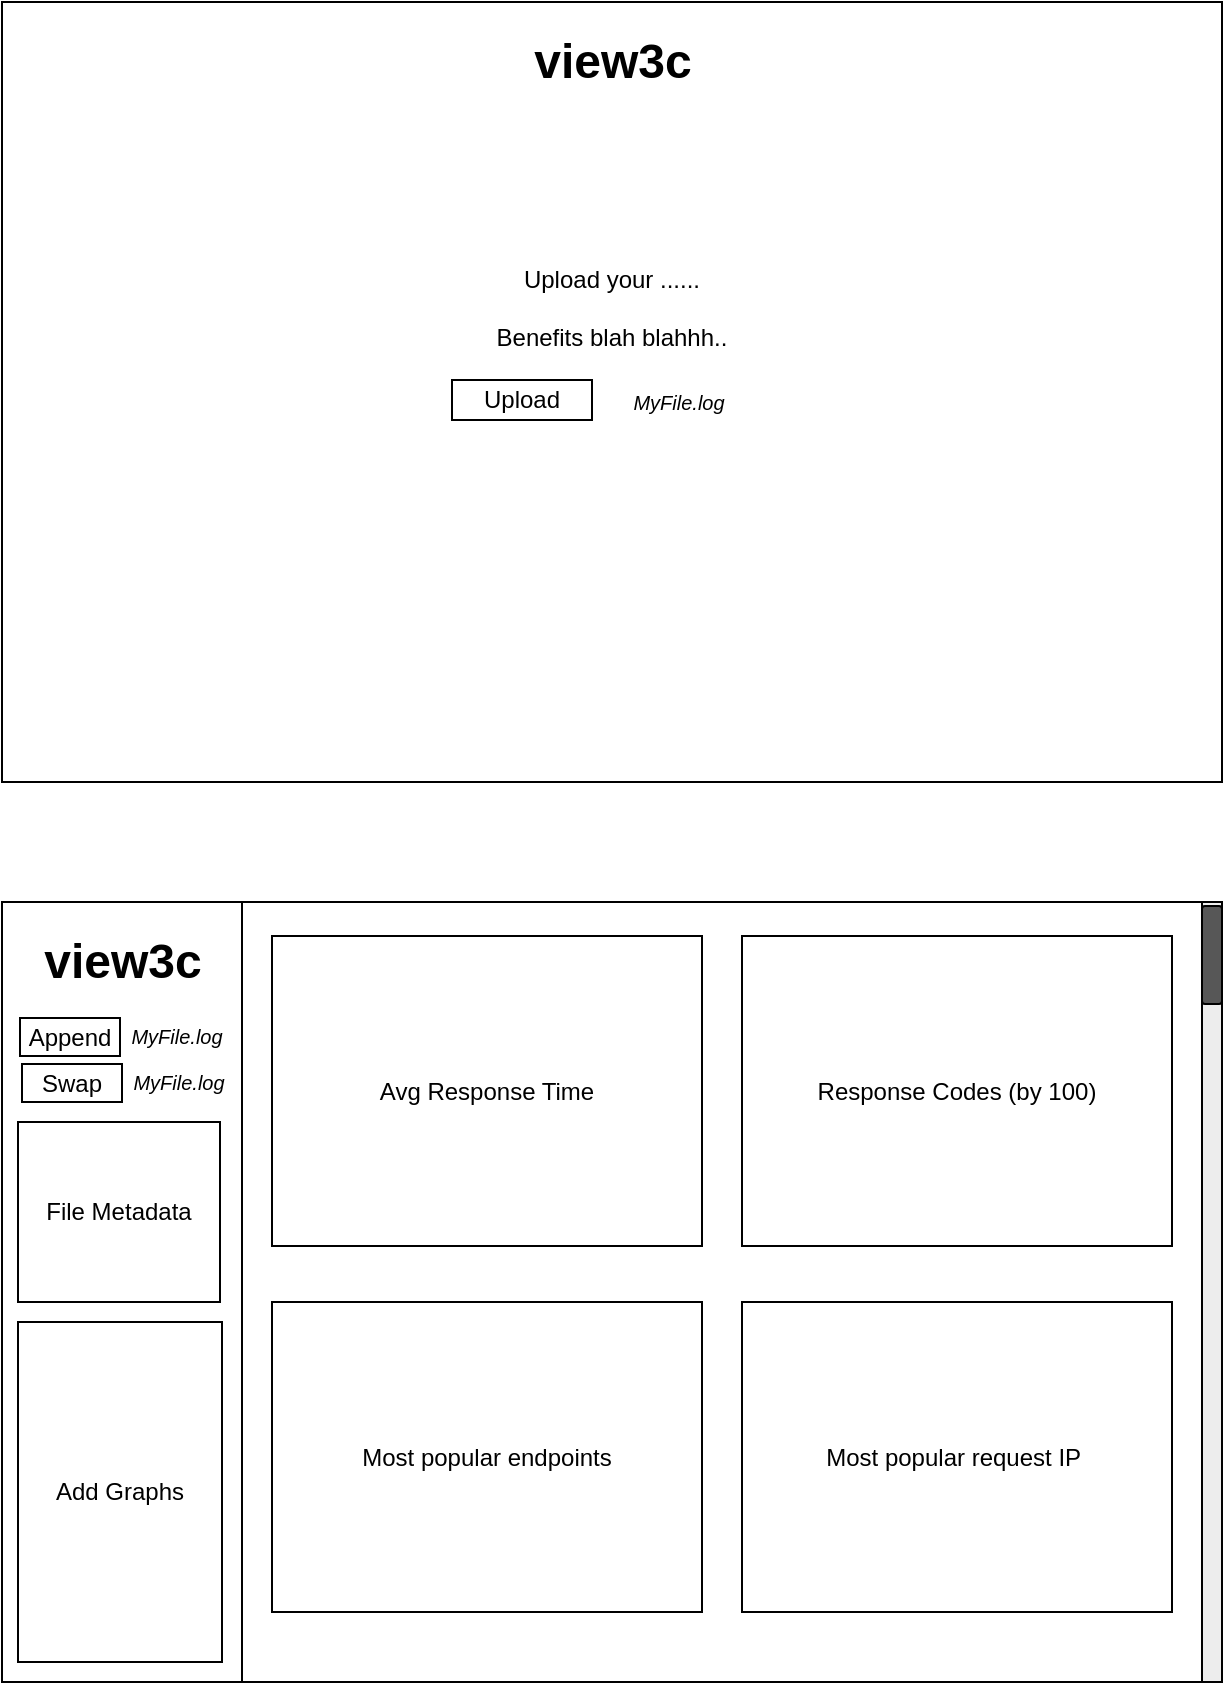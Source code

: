 <mxfile version="28.1.2">
  <diagram name="Page-1" id="7nGrxD97ZrZrXiiVN5uT">
    <mxGraphModel dx="2316" dy="1189" grid="1" gridSize="10" guides="1" tooltips="1" connect="1" arrows="1" fold="1" page="1" pageScale="1" pageWidth="850" pageHeight="1100" math="0" shadow="0">
      <root>
        <mxCell id="0" />
        <mxCell id="1" parent="0" />
        <mxCell id="D5IQ92e4jXsZk3H6eTiw-1" value="" style="rounded=0;whiteSpace=wrap;html=1;movable=0;resizable=0;rotatable=0;deletable=0;editable=0;locked=1;connectable=0;" vertex="1" parent="1">
          <mxGeometry x="120" y="50" width="610" height="390" as="geometry" />
        </mxCell>
        <mxCell id="D5IQ92e4jXsZk3H6eTiw-2" value="" style="rounded=0;whiteSpace=wrap;html=1;movable=0;resizable=0;rotatable=0;deletable=0;editable=0;locked=1;connectable=0;" vertex="1" parent="1">
          <mxGeometry x="120" y="500" width="610" height="390" as="geometry" />
        </mxCell>
        <mxCell id="D5IQ92e4jXsZk3H6eTiw-3" value="view3c" style="text;strokeColor=none;fillColor=none;html=1;fontSize=24;fontStyle=1;verticalAlign=middle;align=center;" vertex="1" parent="1">
          <mxGeometry x="375" y="60" width="100" height="40" as="geometry" />
        </mxCell>
        <mxCell id="D5IQ92e4jXsZk3H6eTiw-4" value="&lt;div&gt;Upload your ......&lt;br&gt;&lt;br&gt;Benefits blah blahhh..&lt;/div&gt;&lt;div&gt;&lt;br&gt;&lt;/div&gt;" style="text;strokeColor=none;fillColor=none;html=1;whiteSpace=wrap;verticalAlign=middle;overflow=hidden;align=center;" vertex="1" parent="1">
          <mxGeometry x="365" y="170" width="120" height="80" as="geometry" />
        </mxCell>
        <mxCell id="D5IQ92e4jXsZk3H6eTiw-6" value="Upload" style="rounded=0;whiteSpace=wrap;html=1;" vertex="1" parent="1">
          <mxGeometry x="345" y="239" width="70" height="20" as="geometry" />
        </mxCell>
        <mxCell id="D5IQ92e4jXsZk3H6eTiw-7" style="edgeStyle=orthogonalEdgeStyle;rounded=0;orthogonalLoop=1;jettySize=auto;html=1;exitX=0.5;exitY=1;exitDx=0;exitDy=0;" edge="1" parent="1">
          <mxGeometry relative="1" as="geometry">
            <mxPoint x="380" y="260.0" as="sourcePoint" />
            <mxPoint x="380" y="260.0" as="targetPoint" />
          </mxGeometry>
        </mxCell>
        <mxCell id="D5IQ92e4jXsZk3H6eTiw-10" value="" style="rounded=0;whiteSpace=wrap;html=1;movable=0;resizable=0;rotatable=0;deletable=0;editable=0;locked=1;connectable=0;" vertex="1" parent="1">
          <mxGeometry x="120" y="500" width="120" height="390" as="geometry" />
        </mxCell>
        <mxCell id="D5IQ92e4jXsZk3H6eTiw-9" value="view3c" style="text;strokeColor=none;fillColor=none;html=1;fontSize=24;fontStyle=1;verticalAlign=middle;align=center;" vertex="1" parent="1">
          <mxGeometry x="130" y="510" width="100" height="40" as="geometry" />
        </mxCell>
        <mxCell id="D5IQ92e4jXsZk3H6eTiw-11" value="MyFile.log" style="text;strokeColor=none;fillColor=none;html=1;fontSize=10;fontStyle=2;verticalAlign=middle;align=center;" vertex="1" parent="1">
          <mxGeometry x="415" y="239" width="85" height="21" as="geometry" />
        </mxCell>
        <mxCell id="D5IQ92e4jXsZk3H6eTiw-15" value="Append" style="rounded=0;whiteSpace=wrap;html=1;" vertex="1" parent="1">
          <mxGeometry x="129" y="558" width="50" height="19" as="geometry" />
        </mxCell>
        <mxCell id="D5IQ92e4jXsZk3H6eTiw-16" style="edgeStyle=orthogonalEdgeStyle;rounded=0;orthogonalLoop=1;jettySize=auto;html=1;exitX=0.5;exitY=1;exitDx=0;exitDy=0;" edge="1" parent="1">
          <mxGeometry relative="1" as="geometry">
            <mxPoint x="164" y="579.0" as="sourcePoint" />
            <mxPoint x="164" y="579.0" as="targetPoint" />
          </mxGeometry>
        </mxCell>
        <mxCell id="D5IQ92e4jXsZk3H6eTiw-17" value="MyFile.log" style="text;strokeColor=none;fillColor=none;html=1;fontSize=10;fontStyle=2;verticalAlign=middle;align=center;" vertex="1" parent="1">
          <mxGeometry x="185" y="557" width="44" height="20" as="geometry" />
        </mxCell>
        <mxCell id="D5IQ92e4jXsZk3H6eTiw-19" value="Swap" style="rounded=0;whiteSpace=wrap;html=1;" vertex="1" parent="1">
          <mxGeometry x="130" y="581" width="50" height="19" as="geometry" />
        </mxCell>
        <mxCell id="D5IQ92e4jXsZk3H6eTiw-20" style="edgeStyle=orthogonalEdgeStyle;rounded=0;orthogonalLoop=1;jettySize=auto;html=1;exitX=0.5;exitY=1;exitDx=0;exitDy=0;" edge="1" parent="1">
          <mxGeometry relative="1" as="geometry">
            <mxPoint x="165" y="602.0" as="sourcePoint" />
            <mxPoint x="165" y="602.0" as="targetPoint" />
          </mxGeometry>
        </mxCell>
        <mxCell id="D5IQ92e4jXsZk3H6eTiw-21" value="MyFile.log" style="text;strokeColor=none;fillColor=none;html=1;fontSize=10;fontStyle=2;verticalAlign=middle;align=center;" vertex="1" parent="1">
          <mxGeometry x="186" y="580" width="44" height="20" as="geometry" />
        </mxCell>
        <mxCell id="D5IQ92e4jXsZk3H6eTiw-23" value="File Metadata" style="rounded=0;whiteSpace=wrap;html=1;" vertex="1" parent="1">
          <mxGeometry x="128" y="610" width="101" height="90" as="geometry" />
        </mxCell>
        <mxCell id="D5IQ92e4jXsZk3H6eTiw-24" value="Add Graphs" style="rounded=0;whiteSpace=wrap;html=1;" vertex="1" parent="1">
          <mxGeometry x="128" y="710" width="102" height="170" as="geometry" />
        </mxCell>
        <mxCell id="D5IQ92e4jXsZk3H6eTiw-25" value="Avg Response Time" style="rounded=0;whiteSpace=wrap;html=1;" vertex="1" parent="1">
          <mxGeometry x="255" y="517" width="215" height="155" as="geometry" />
        </mxCell>
        <mxCell id="D5IQ92e4jXsZk3H6eTiw-26" value="Response Codes (by 100)" style="rounded=0;whiteSpace=wrap;html=1;" vertex="1" parent="1">
          <mxGeometry x="490" y="517" width="215" height="155" as="geometry" />
        </mxCell>
        <mxCell id="D5IQ92e4jXsZk3H6eTiw-27" value="Most popular endpoints" style="rounded=0;whiteSpace=wrap;html=1;" vertex="1" parent="1">
          <mxGeometry x="255" y="700" width="215" height="155" as="geometry" />
        </mxCell>
        <mxCell id="D5IQ92e4jXsZk3H6eTiw-28" value="Most popular request IP&amp;nbsp;" style="rounded=0;whiteSpace=wrap;html=1;" vertex="1" parent="1">
          <mxGeometry x="490" y="700" width="215" height="155" as="geometry" />
        </mxCell>
        <mxCell id="D5IQ92e4jXsZk3H6eTiw-29" value="" style="rounded=0;whiteSpace=wrap;html=1;fillColor=light-dark(#ededed, #ededed);" vertex="1" parent="1">
          <mxGeometry x="720" y="500" width="10" height="390" as="geometry" />
        </mxCell>
        <mxCell id="D5IQ92e4jXsZk3H6eTiw-30" value="" style="rounded=1;whiteSpace=wrap;html=1;gradientColor=none;fillStyle=solid;fillColor=light-dark(#575757, #ededed);" vertex="1" parent="1">
          <mxGeometry x="720" y="502" width="10" height="49" as="geometry" />
        </mxCell>
      </root>
    </mxGraphModel>
  </diagram>
</mxfile>
